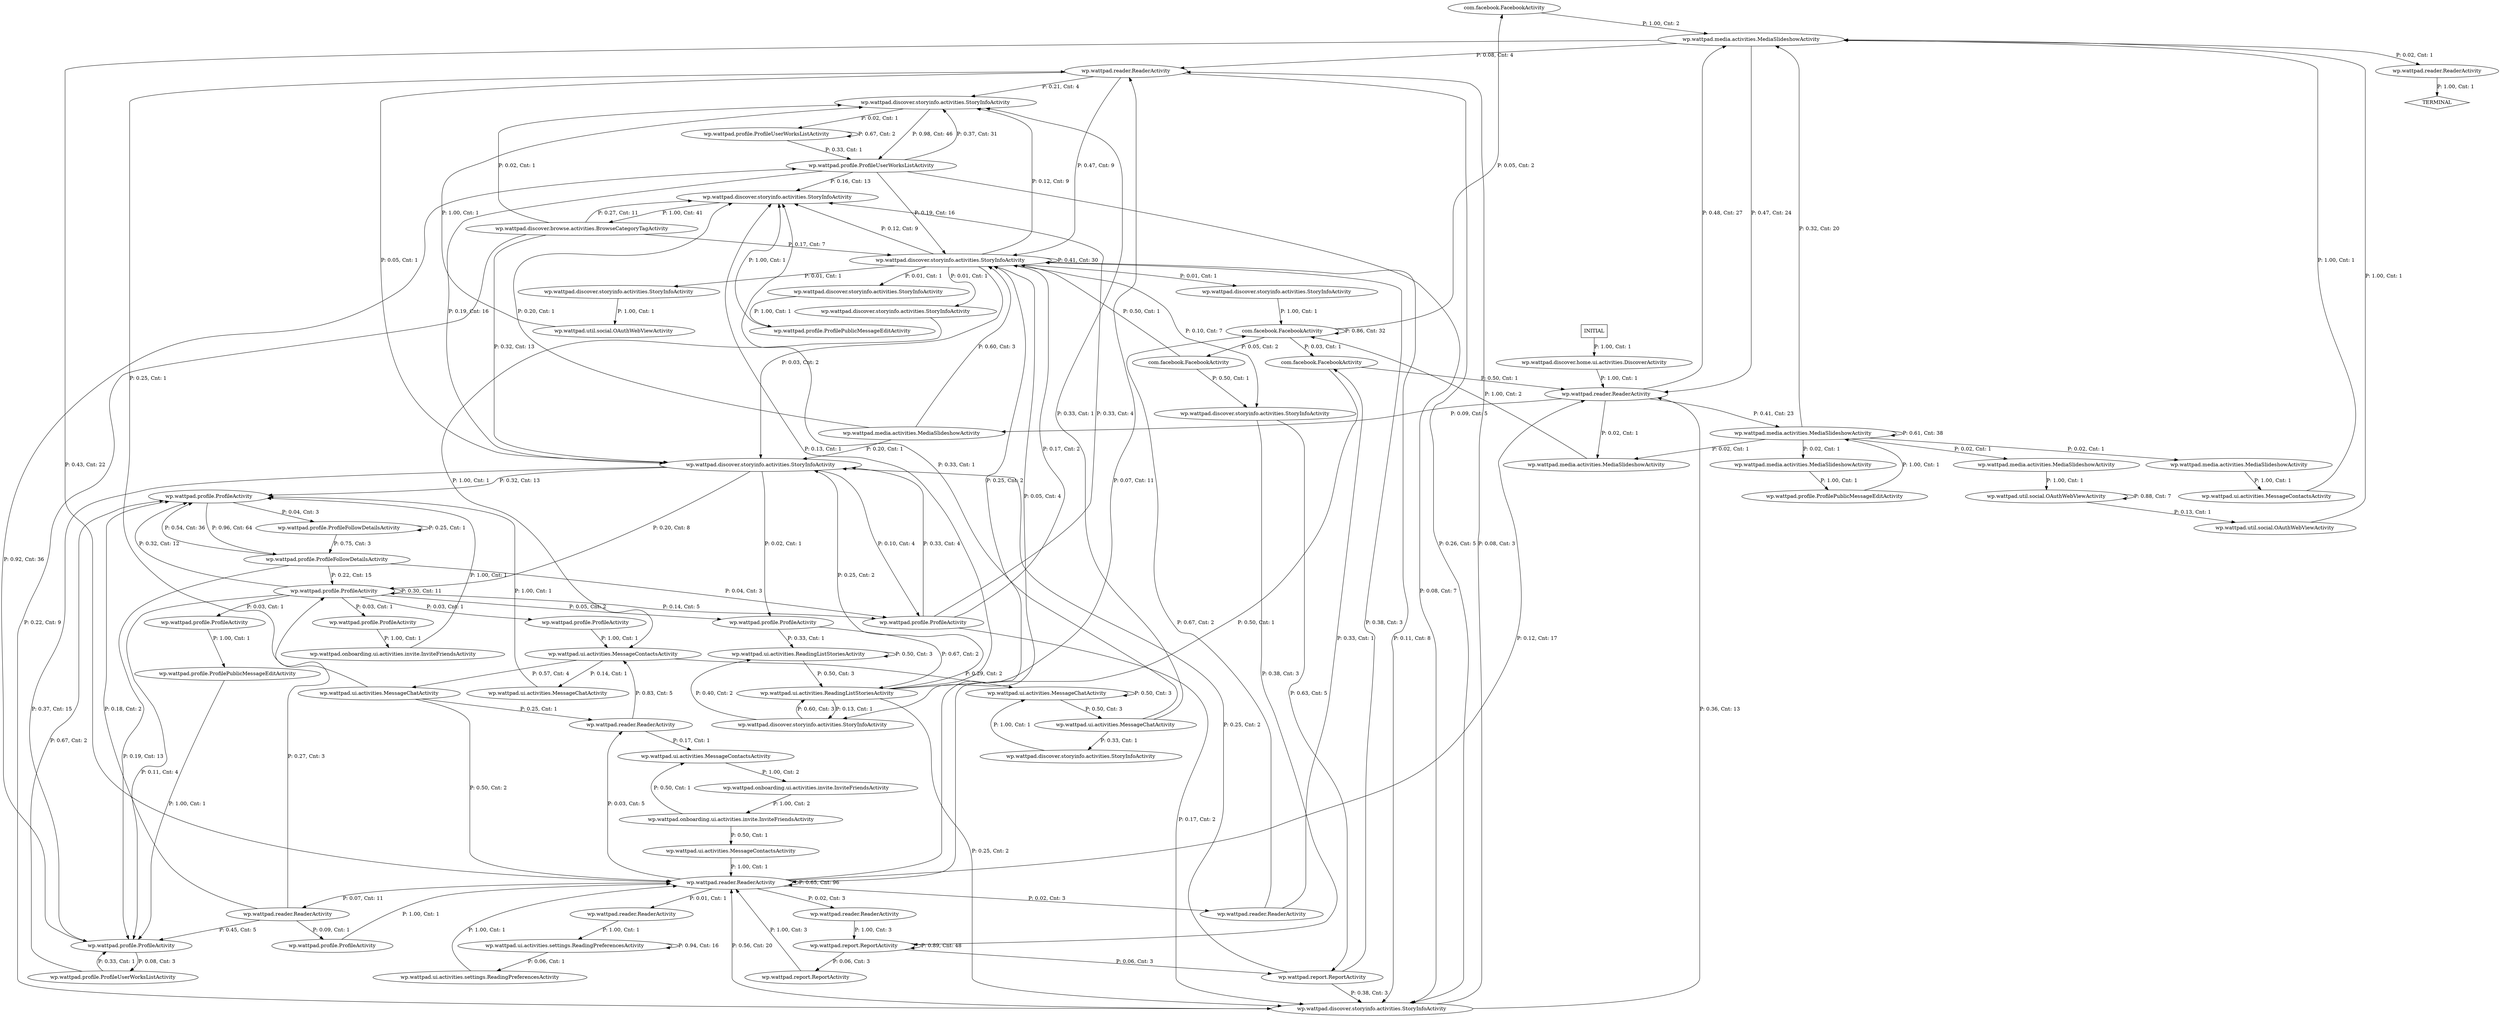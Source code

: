 digraph G {
  0 [label="com.facebook.FacebookActivity"];
  1 [label="com.facebook.FacebookActivity"];
  2 [label="com.facebook.FacebookActivity"];
  3 [label="com.facebook.FacebookActivity"];
  4 [label="wp.wattpad.discover.browse.activities.BrowseCategoryTagActivity"];
  5 [label="wp.wattpad.discover.home.ui.activities.DiscoverActivity"];
  6 [label="wp.wattpad.discover.storyinfo.activities.StoryInfoActivity"];
  7 [label="wp.wattpad.discover.storyinfo.activities.StoryInfoActivity"];
  8 [label="wp.wattpad.discover.storyinfo.activities.StoryInfoActivity"];
  9 [label="wp.wattpad.discover.storyinfo.activities.StoryInfoActivity"];
  10 [label="wp.wattpad.discover.storyinfo.activities.StoryInfoActivity"];
  11 [label="wp.wattpad.discover.storyinfo.activities.StoryInfoActivity"];
  12 [label="wp.wattpad.discover.storyinfo.activities.StoryInfoActivity"];
  13 [label="wp.wattpad.discover.storyinfo.activities.StoryInfoActivity"];
  14 [label="wp.wattpad.discover.storyinfo.activities.StoryInfoActivity"];
  15 [label="wp.wattpad.discover.storyinfo.activities.StoryInfoActivity"];
  16 [label="wp.wattpad.discover.storyinfo.activities.StoryInfoActivity"];
  17 [label="wp.wattpad.discover.storyinfo.activities.StoryInfoActivity"];
  18 [label="wp.wattpad.media.activities.MediaSlideshowActivity"];
  19 [label="wp.wattpad.media.activities.MediaSlideshowActivity"];
  20 [label="wp.wattpad.media.activities.MediaSlideshowActivity"];
  21 [label="wp.wattpad.media.activities.MediaSlideshowActivity"];
  22 [label="wp.wattpad.media.activities.MediaSlideshowActivity"];
  23 [label="wp.wattpad.media.activities.MediaSlideshowActivity"];
  24 [label="wp.wattpad.media.activities.MediaSlideshowActivity"];
  25 [label="wp.wattpad.onboarding.ui.activities.invite.InviteFriendsActivity"];
  26 [label="wp.wattpad.onboarding.ui.activities.invite.InviteFriendsActivity"];
  27 [label="wp.wattpad.onboarding.ui.activities.invite.InviteFriendsActivity"];
  28 [label="wp.wattpad.profile.ProfileActivity"];
  29 [label="wp.wattpad.profile.ProfileActivity"];
  30 [label="wp.wattpad.profile.ProfileActivity"];
  31 [label="wp.wattpad.profile.ProfileActivity"];
  32 [label="wp.wattpad.profile.ProfileActivity"];
  33 [label="wp.wattpad.profile.ProfileActivity"];
  34 [label="wp.wattpad.profile.ProfileActivity"];
  35 [label="wp.wattpad.profile.ProfileActivity"];
  36 [label="wp.wattpad.profile.ProfileActivity"];
  37 [label="wp.wattpad.profile.ProfileFollowDetailsActivity"];
  38 [label="wp.wattpad.profile.ProfileFollowDetailsActivity"];
  39 [label="wp.wattpad.profile.ProfilePublicMessageEditActivity"];
  40 [label="wp.wattpad.profile.ProfilePublicMessageEditActivity"];
  41 [label="wp.wattpad.profile.ProfilePublicMessageEditActivity"];
  42 [label="wp.wattpad.profile.ProfileUserWorksListActivity"];
  43 [label="wp.wattpad.profile.ProfileUserWorksListActivity"];
  44 [label="wp.wattpad.profile.ProfileUserWorksListActivity"];
  45 [label="wp.wattpad.reader.ReaderActivity"];
  46 [label="wp.wattpad.reader.ReaderActivity"];
  47 [label="wp.wattpad.reader.ReaderActivity"];
  48 [label="wp.wattpad.reader.ReaderActivity"];
  49 [label="wp.wattpad.reader.ReaderActivity"];
  50 [label="wp.wattpad.reader.ReaderActivity"];
  51 [label="wp.wattpad.reader.ReaderActivity"];
  52 [label="wp.wattpad.reader.ReaderActivity"];
  53 [label="wp.wattpad.reader.ReaderActivity"];
  54 [label="wp.wattpad.report.ReportActivity"];
  55 [label="wp.wattpad.report.ReportActivity"];
  56 [label="wp.wattpad.report.ReportActivity"];
  57 [label="wp.wattpad.ui.activities.MessageChatActivity"];
  58 [label="wp.wattpad.ui.activities.MessageChatActivity"];
  59 [label="wp.wattpad.ui.activities.MessageChatActivity"];
  60 [label="wp.wattpad.ui.activities.MessageChatActivity"];
  61 [label="wp.wattpad.ui.activities.MessageContactsActivity"];
  62 [label="wp.wattpad.ui.activities.MessageContactsActivity"];
  63 [label="wp.wattpad.ui.activities.MessageContactsActivity"];
  64 [label="wp.wattpad.ui.activities.MessageContactsActivity"];
  65 [label="wp.wattpad.ui.activities.ReadingListStoriesActivity"];
  66 [label="wp.wattpad.ui.activities.ReadingListStoriesActivity"];
  67 [label="wp.wattpad.ui.activities.settings.ReadingPreferencesActivity"];
  68 [label="wp.wattpad.ui.activities.settings.ReadingPreferencesActivity"];
  69 [label="wp.wattpad.util.social.OAuthWebViewActivity"];
  70 [label="wp.wattpad.util.social.OAuthWebViewActivity"];
  71 [label="wp.wattpad.util.social.OAuthWebViewActivity"];
  72 [label="TERMINAL",shape=diamond];
  73 [label="INITIAL",shape=box];
0->23 [label="P: 1.00, Cnt: 2"];
1->17 [label="P: 0.50, Cnt: 1"];
1->13 [label="P: 0.50, Cnt: 1"];
2->51 [label="P: 0.50, Cnt: 1"];
2->53 [label="P: 0.50, Cnt: 1"];
3->2 [label="P: 0.03, Cnt: 1"];
3->1 [label="P: 0.05, Cnt: 2"];
3->0 [label="P: 0.05, Cnt: 2"];
3->3 [label="P: 0.86, Cnt: 32"];
4->12 [label="P: 0.02, Cnt: 1"];
4->17 [label="P: 0.17, Cnt: 7"];
4->15 [label="P: 0.22, Cnt: 9"];
4->7 [label="P: 0.27, Cnt: 11"];
4->16 [label="P: 0.32, Cnt: 13"];
5->51 [label="P: 1.00, Cnt: 1"];
6->3 [label="P: 1.00, Cnt: 1"];
7->4 [label="P: 1.00, Cnt: 41"];
8->39 [label="P: 1.00, Cnt: 1"];
9->58 [label="P: 1.00, Cnt: 1"];
10->64 [label="P: 1.00, Cnt: 1"];
11->69 [label="P: 1.00, Cnt: 1"];
12->43 [label="P: 0.02, Cnt: 1"];
12->44 [label="P: 0.98, Cnt: 46"];
13->56 [label="P: 0.38, Cnt: 3"];
13->55 [label="P: 0.63, Cnt: 5"];
14->65 [label="P: 0.40, Cnt: 2"];
14->66 [label="P: 0.60, Cnt: 3"];
15->50 [label="P: 0.08, Cnt: 3"];
15->51 [label="P: 0.36, Cnt: 13"];
15->53 [label="P: 0.56, Cnt: 20"];
16->34 [label="P: 0.02, Cnt: 1"];
16->35 [label="P: 0.10, Cnt: 4"];
16->36 [label="P: 0.20, Cnt: 8"];
16->32 [label="P: 0.32, Cnt: 13"];
16->33 [label="P: 0.37, Cnt: 15"];
17->10 [label="P: 0.01, Cnt: 1"];
17->8 [label="P: 0.01, Cnt: 1"];
17->11 [label="P: 0.01, Cnt: 1"];
17->6 [label="P: 0.01, Cnt: 1"];
17->16 [label="P: 0.03, Cnt: 2"];
17->14 [label="P: 0.05, Cnt: 4"];
17->13 [label="P: 0.10, Cnt: 7"];
17->15 [label="P: 0.11, Cnt: 8"];
17->12 [label="P: 0.12, Cnt: 9"];
17->7 [label="P: 0.12, Cnt: 9"];
17->17 [label="P: 0.41, Cnt: 30"];
18->3 [label="P: 1.00, Cnt: 2"];
19->40 [label="P: 1.00, Cnt: 1"];
20->61 [label="P: 1.00, Cnt: 1"];
21->71 [label="P: 1.00, Cnt: 1"];
22->7 [label="P: 0.20, Cnt: 1"];
22->16 [label="P: 0.20, Cnt: 1"];
22->17 [label="P: 0.60, Cnt: 3"];
23->47 [label="P: 0.02, Cnt: 1"];
23->50 [label="P: 0.08, Cnt: 4"];
23->53 [label="P: 0.43, Cnt: 22"];
23->51 [label="P: 0.47, Cnt: 24"];
24->21 [label="P: 0.02, Cnt: 1"];
24->19 [label="P: 0.02, Cnt: 1"];
24->18 [label="P: 0.02, Cnt: 1"];
24->20 [label="P: 0.02, Cnt: 1"];
24->23 [label="P: 0.32, Cnt: 20"];
24->24 [label="P: 0.61, Cnt: 38"];
25->27 [label="P: 1.00, Cnt: 2"];
26->32 [label="P: 1.00, Cnt: 1"];
27->62 [label="P: 0.50, Cnt: 1"];
27->63 [label="P: 0.50, Cnt: 1"];
28->26 [label="P: 1.00, Cnt: 1"];
29->41 [label="P: 1.00, Cnt: 1"];
30->53 [label="P: 1.00, Cnt: 1"];
31->64 [label="P: 1.00, Cnt: 1"];
32->37 [label="P: 0.04, Cnt: 3"];
32->38 [label="P: 0.96, Cnt: 64"];
33->42 [label="P: 0.08, Cnt: 3"];
33->44 [label="P: 0.92, Cnt: 36"];
34->65 [label="P: 0.33, Cnt: 1"];
34->66 [label="P: 0.67, Cnt: 2"];
35->17 [label="P: 0.17, Cnt: 2"];
35->15 [label="P: 0.17, Cnt: 2"];
35->7 [label="P: 0.33, Cnt: 4"];
35->16 [label="P: 0.33, Cnt: 4"];
36->31 [label="P: 0.03, Cnt: 1"];
36->29 [label="P: 0.03, Cnt: 1"];
36->28 [label="P: 0.03, Cnt: 1"];
36->34 [label="P: 0.05, Cnt: 2"];
36->33 [label="P: 0.11, Cnt: 4"];
36->35 [label="P: 0.14, Cnt: 5"];
36->36 [label="P: 0.30, Cnt: 11"];
36->32 [label="P: 0.32, Cnt: 12"];
37->37 [label="P: 0.25, Cnt: 1"];
37->38 [label="P: 0.75, Cnt: 3"];
38->35 [label="P: 0.04, Cnt: 3"];
38->33 [label="P: 0.19, Cnt: 13"];
38->36 [label="P: 0.22, Cnt: 15"];
38->32 [label="P: 0.54, Cnt: 36"];
39->7 [label="P: 1.00, Cnt: 1"];
40->24 [label="P: 1.00, Cnt: 1"];
41->33 [label="P: 1.00, Cnt: 1"];
42->33 [label="P: 0.33, Cnt: 1"];
42->32 [label="P: 0.67, Cnt: 2"];
43->44 [label="P: 0.33, Cnt: 1"];
43->43 [label="P: 0.67, Cnt: 2"];
44->15 [label="P: 0.08, Cnt: 7"];
44->7 [label="P: 0.16, Cnt: 13"];
44->17 [label="P: 0.19, Cnt: 16"];
44->16 [label="P: 0.19, Cnt: 16"];
44->12 [label="P: 0.37, Cnt: 31"];
45->56 [label="P: 1.00, Cnt: 3"];
46->68 [label="P: 1.00, Cnt: 1"];
47->72 [label="P: 1.00, Cnt: 1"];
48->2 [label="P: 0.33, Cnt: 1"];
48->3 [label="P: 0.67, Cnt: 2"];
49->62 [label="P: 0.17, Cnt: 1"];
49->64 [label="P: 0.83, Cnt: 5"];
50->16 [label="P: 0.05, Cnt: 1"];
50->12 [label="P: 0.21, Cnt: 4"];
50->15 [label="P: 0.26, Cnt: 5"];
50->17 [label="P: 0.47, Cnt: 9"];
51->18 [label="P: 0.02, Cnt: 1"];
51->22 [label="P: 0.09, Cnt: 5"];
51->24 [label="P: 0.41, Cnt: 23"];
51->23 [label="P: 0.48, Cnt: 27"];
52->30 [label="P: 0.09, Cnt: 1"];
52->32 [label="P: 0.18, Cnt: 2"];
52->36 [label="P: 0.27, Cnt: 3"];
52->33 [label="P: 0.45, Cnt: 5"];
53->46 [label="P: 0.01, Cnt: 1"];
53->45 [label="P: 0.02, Cnt: 3"];
53->48 [label="P: 0.02, Cnt: 3"];
53->49 [label="P: 0.03, Cnt: 5"];
53->52 [label="P: 0.07, Cnt: 11"];
53->50 [label="P: 0.07, Cnt: 11"];
53->51 [label="P: 0.12, Cnt: 17"];
53->53 [label="P: 0.65, Cnt: 96"];
54->53 [label="P: 1.00, Cnt: 3"];
55->16 [label="P: 0.25, Cnt: 2"];
55->17 [label="P: 0.38, Cnt: 3"];
55->15 [label="P: 0.38, Cnt: 3"];
56->54 [label="P: 0.06, Cnt: 3"];
56->55 [label="P: 0.06, Cnt: 3"];
56->56 [label="P: 0.89, Cnt: 48"];
57->32 [label="P: 1.00, Cnt: 1"];
58->58 [label="P: 0.50, Cnt: 3"];
58->59 [label="P: 0.50, Cnt: 3"];
59->12 [label="P: 0.33, Cnt: 1"];
59->7 [label="P: 0.33, Cnt: 1"];
59->9 [label="P: 0.33, Cnt: 1"];
60->49 [label="P: 0.25, Cnt: 1"];
60->50 [label="P: 0.25, Cnt: 1"];
60->53 [label="P: 0.50, Cnt: 2"];
61->23 [label="P: 1.00, Cnt: 1"];
62->25 [label="P: 1.00, Cnt: 2"];
63->53 [label="P: 1.00, Cnt: 1"];
64->57 [label="P: 0.14, Cnt: 1"];
64->58 [label="P: 0.29, Cnt: 2"];
64->60 [label="P: 0.57, Cnt: 4"];
65->66 [label="P: 0.50, Cnt: 3"];
65->65 [label="P: 0.50, Cnt: 3"];
66->7 [label="P: 0.13, Cnt: 1"];
66->14 [label="P: 0.13, Cnt: 1"];
66->17 [label="P: 0.25, Cnt: 2"];
66->16 [label="P: 0.25, Cnt: 2"];
66->15 [label="P: 0.25, Cnt: 2"];
67->53 [label="P: 1.00, Cnt: 1"];
68->67 [label="P: 0.06, Cnt: 1"];
68->68 [label="P: 0.94, Cnt: 16"];
69->12 [label="P: 1.00, Cnt: 1"];
70->23 [label="P: 1.00, Cnt: 1"];
71->70 [label="P: 0.13, Cnt: 1"];
71->71 [label="P: 0.88, Cnt: 7"];
73->5 [label="P: 1.00, Cnt: 1"];
}
